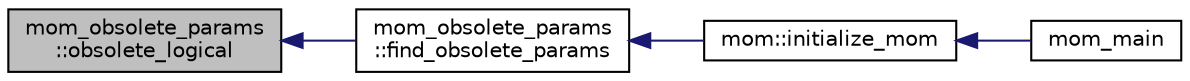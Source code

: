 digraph "mom_obsolete_params::obsolete_logical"
{
 // INTERACTIVE_SVG=YES
  edge [fontname="Helvetica",fontsize="10",labelfontname="Helvetica",labelfontsize="10"];
  node [fontname="Helvetica",fontsize="10",shape=record];
  rankdir="LR";
  Node27 [label="mom_obsolete_params\l::obsolete_logical",height=0.2,width=0.4,color="black", fillcolor="grey75", style="filled", fontcolor="black"];
  Node27 -> Node28 [dir="back",color="midnightblue",fontsize="10",style="solid",fontname="Helvetica"];
  Node28 [label="mom_obsolete_params\l::find_obsolete_params",height=0.2,width=0.4,color="black", fillcolor="white", style="filled",URL="$namespacemom__obsolete__params.html#adeed714b8b74959c25e3acd8e40061f6",tooltip="Scans input parameter file for list obsolete parameters. "];
  Node28 -> Node29 [dir="back",color="midnightblue",fontsize="10",style="solid",fontname="Helvetica"];
  Node29 [label="mom::initialize_mom",height=0.2,width=0.4,color="black", fillcolor="white", style="filled",URL="$namespacemom.html#a0be2869fef30e1e0604facfe1b41555d",tooltip="This subroutine initializes MOM. "];
  Node29 -> Node30 [dir="back",color="midnightblue",fontsize="10",style="solid",fontname="Helvetica"];
  Node30 [label="mom_main",height=0.2,width=0.4,color="black", fillcolor="white", style="filled",URL="$MOM__driver_8F90.html#a08fffeb2d8e8acbf9ed4609be6d258c6"];
}
